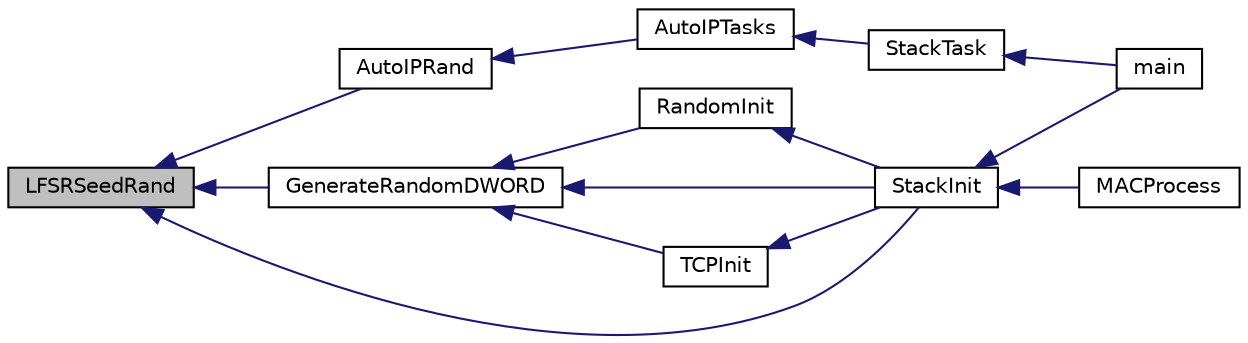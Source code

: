 digraph "LFSRSeedRand"
{
  edge [fontname="Helvetica",fontsize="10",labelfontname="Helvetica",labelfontsize="10"];
  node [fontname="Helvetica",fontsize="10",shape=record];
  rankdir="LR";
  Node1 [label="LFSRSeedRand",height=0.2,width=0.4,color="black", fillcolor="grey75", style="filled", fontcolor="black"];
  Node1 -> Node2 [dir="back",color="midnightblue",fontsize="10",style="solid",fontname="Helvetica"];
  Node2 [label="AutoIPRand",height=0.2,width=0.4,color="black", fillcolor="white", style="filled",URL="$_auto_i_p_8c.html#abf82690c8487c2a5cd43dde31a4137a8"];
  Node2 -> Node3 [dir="back",color="midnightblue",fontsize="10",style="solid",fontname="Helvetica"];
  Node3 [label="AutoIPTasks",height=0.2,width=0.4,color="black", fillcolor="white", style="filled",URL="$_auto_i_p_8c.html#adcf71c7402a734a2676dbef0535b54c8"];
  Node3 -> Node4 [dir="back",color="midnightblue",fontsize="10",style="solid",fontname="Helvetica"];
  Node4 [label="StackTask",height=0.2,width=0.4,color="black", fillcolor="white", style="filled",URL="$_stack_tsk_8c.html#af08da4d2f3df4dd4c1779b43c118c88f"];
  Node4 -> Node5 [dir="back",color="midnightblue",fontsize="10",style="solid",fontname="Helvetica"];
  Node5 [label="main",height=0.2,width=0.4,color="black", fillcolor="white", style="filled",URL="$_main_demo_8c.html#a6288eba0f8e8ad3ab1544ad731eb7667"];
  Node1 -> Node6 [dir="back",color="midnightblue",fontsize="10",style="solid",fontname="Helvetica"];
  Node6 [label="GenerateRandomDWORD",height=0.2,width=0.4,color="black", fillcolor="white", style="filled",URL="$_helpers_8c.html#ab9a87e9fa459e39748e35e7b700077ed"];
  Node6 -> Node7 [dir="back",color="midnightblue",fontsize="10",style="solid",fontname="Helvetica"];
  Node7 [label="RandomInit",height=0.2,width=0.4,color="black", fillcolor="white", style="filled",URL="$_random_8c.html#ab27ff88517634ed914e777f243c01479"];
  Node7 -> Node8 [dir="back",color="midnightblue",fontsize="10",style="solid",fontname="Helvetica"];
  Node8 [label="StackInit",height=0.2,width=0.4,color="black", fillcolor="white", style="filled",URL="$_stack_tsk_8c.html#af71915a2bb239ba8607e939c5943eb59"];
  Node8 -> Node9 [dir="back",color="midnightblue",fontsize="10",style="solid",fontname="Helvetica"];
  Node9 [label="MACProcess",height=0.2,width=0.4,color="black", fillcolor="white", style="filled",URL="$_w_f_mac_8c.html#a74c4ae494d118879a5d3798a74c3b905"];
  Node8 -> Node5 [dir="back",color="midnightblue",fontsize="10",style="solid",fontname="Helvetica"];
  Node6 -> Node8 [dir="back",color="midnightblue",fontsize="10",style="solid",fontname="Helvetica"];
  Node6 -> Node10 [dir="back",color="midnightblue",fontsize="10",style="solid",fontname="Helvetica"];
  Node10 [label="TCPInit",height=0.2,width=0.4,color="black", fillcolor="white", style="filled",URL="$_t_c_p_8c.html#aa14ab130bfd7824b97f571fe55139fc4"];
  Node10 -> Node8 [dir="back",color="midnightblue",fontsize="10",style="solid",fontname="Helvetica"];
  Node1 -> Node8 [dir="back",color="midnightblue",fontsize="10",style="solid",fontname="Helvetica"];
}
